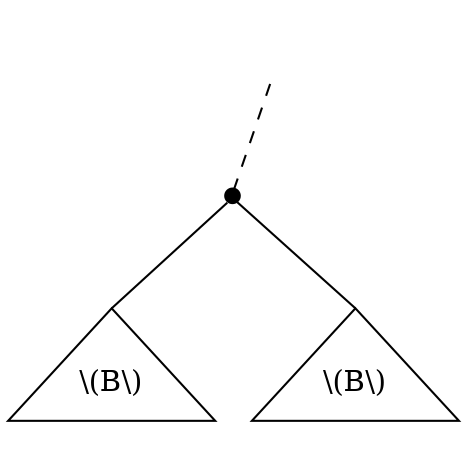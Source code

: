graph {
	size="4,4"
    graph [splines=false]
	0 [label="" shape=none]
	B [label="" height=0.1 shape=circle style=filled fillcolor=black]
	1 [label="" shape=none]
    0 -- B [style=dashed]
    0 -- 1 [style=invis]
    B -- B1 [headport=n]
    B -- B2 [headport=n]
	B1 [label="\\(B\\)" shape=triangle height=1]
	B2 [label="\\(B\\)" shape=triangle height=1]
}
